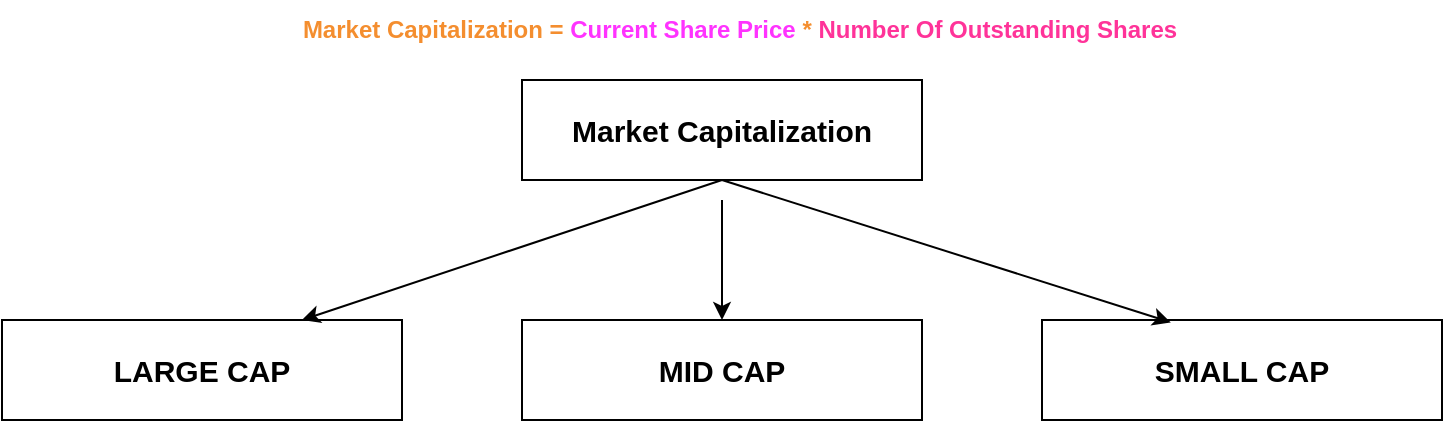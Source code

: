 <mxfile version="24.7.7">
  <diagram name="Page-1" id="sTBqUNskCWZe8skMI56H">
    <mxGraphModel dx="1050" dy="522" grid="1" gridSize="10" guides="1" tooltips="1" connect="1" arrows="1" fold="1" page="1" pageScale="1" pageWidth="850" pageHeight="1100" math="0" shadow="0">
      <root>
        <mxCell id="0" />
        <mxCell id="1" parent="0" />
        <mxCell id="UT6pLKemtJFddx9t97uS-1" value="Market Capitalization" style="text;html=1;align=center;verticalAlign=middle;whiteSpace=wrap;rounded=0;fontStyle=1;fontSize=15;fillColor=default;strokeColor=default;" vertex="1" parent="1">
          <mxGeometry x="300" y="160" width="200" height="50" as="geometry" />
        </mxCell>
        <mxCell id="UT6pLKemtJFddx9t97uS-2" value="LARGE CAP" style="text;html=1;align=center;verticalAlign=middle;whiteSpace=wrap;rounded=0;fontStyle=1;fontSize=15;fillColor=default;strokeColor=default;" vertex="1" parent="1">
          <mxGeometry x="40" y="280" width="200" height="50" as="geometry" />
        </mxCell>
        <mxCell id="UT6pLKemtJFddx9t97uS-3" value="MID CAP" style="text;html=1;align=center;verticalAlign=middle;whiteSpace=wrap;rounded=0;fontStyle=1;fontSize=15;fillColor=default;strokeColor=default;" vertex="1" parent="1">
          <mxGeometry x="300" y="280" width="200" height="50" as="geometry" />
        </mxCell>
        <mxCell id="UT6pLKemtJFddx9t97uS-4" value="SMALL CAP" style="text;html=1;align=center;verticalAlign=middle;whiteSpace=wrap;rounded=0;fontStyle=1;fontSize=15;fillColor=default;strokeColor=default;" vertex="1" parent="1">
          <mxGeometry x="560" y="280" width="200" height="50" as="geometry" />
        </mxCell>
        <mxCell id="UT6pLKemtJFddx9t97uS-5" value="" style="endArrow=classic;html=1;rounded=0;exitX=0.5;exitY=1;exitDx=0;exitDy=0;entryX=0.75;entryY=0;entryDx=0;entryDy=0;" edge="1" parent="1" source="UT6pLKemtJFddx9t97uS-1" target="UT6pLKemtJFddx9t97uS-2">
          <mxGeometry width="50" height="50" relative="1" as="geometry">
            <mxPoint x="250" y="180" as="sourcePoint" />
            <mxPoint x="300" y="130" as="targetPoint" />
          </mxGeometry>
        </mxCell>
        <mxCell id="UT6pLKemtJFddx9t97uS-6" value="" style="endArrow=classic;html=1;rounded=0;entryX=0.5;entryY=0;entryDx=0;entryDy=0;" edge="1" parent="1" target="UT6pLKemtJFddx9t97uS-3">
          <mxGeometry width="50" height="50" relative="1" as="geometry">
            <mxPoint x="400" y="220" as="sourcePoint" />
            <mxPoint x="200" y="290" as="targetPoint" />
          </mxGeometry>
        </mxCell>
        <mxCell id="UT6pLKemtJFddx9t97uS-7" value="" style="endArrow=classic;html=1;rounded=0;entryX=0.322;entryY=0.024;entryDx=0;entryDy=0;entryPerimeter=0;exitX=0.5;exitY=1;exitDx=0;exitDy=0;" edge="1" parent="1" source="UT6pLKemtJFddx9t97uS-1" target="UT6pLKemtJFddx9t97uS-4">
          <mxGeometry width="50" height="50" relative="1" as="geometry">
            <mxPoint x="410" y="230" as="sourcePoint" />
            <mxPoint x="410" y="290" as="targetPoint" />
          </mxGeometry>
        </mxCell>
        <mxCell id="UT6pLKemtJFddx9t97uS-9" value="Market Capitalization = &lt;font color=&quot;#ff33ff&quot;&gt;Current Share Price&lt;/font&gt; * &lt;font color=&quot;#ff3399&quot;&gt;Number Of Outstanding Shares&lt;/font&gt;" style="text;html=1;align=center;verticalAlign=middle;whiteSpace=wrap;rounded=0;fontStyle=1;fontColor=#f48e2f;" vertex="1" parent="1">
          <mxGeometry x="169" y="120" width="480" height="30" as="geometry" />
        </mxCell>
      </root>
    </mxGraphModel>
  </diagram>
</mxfile>
